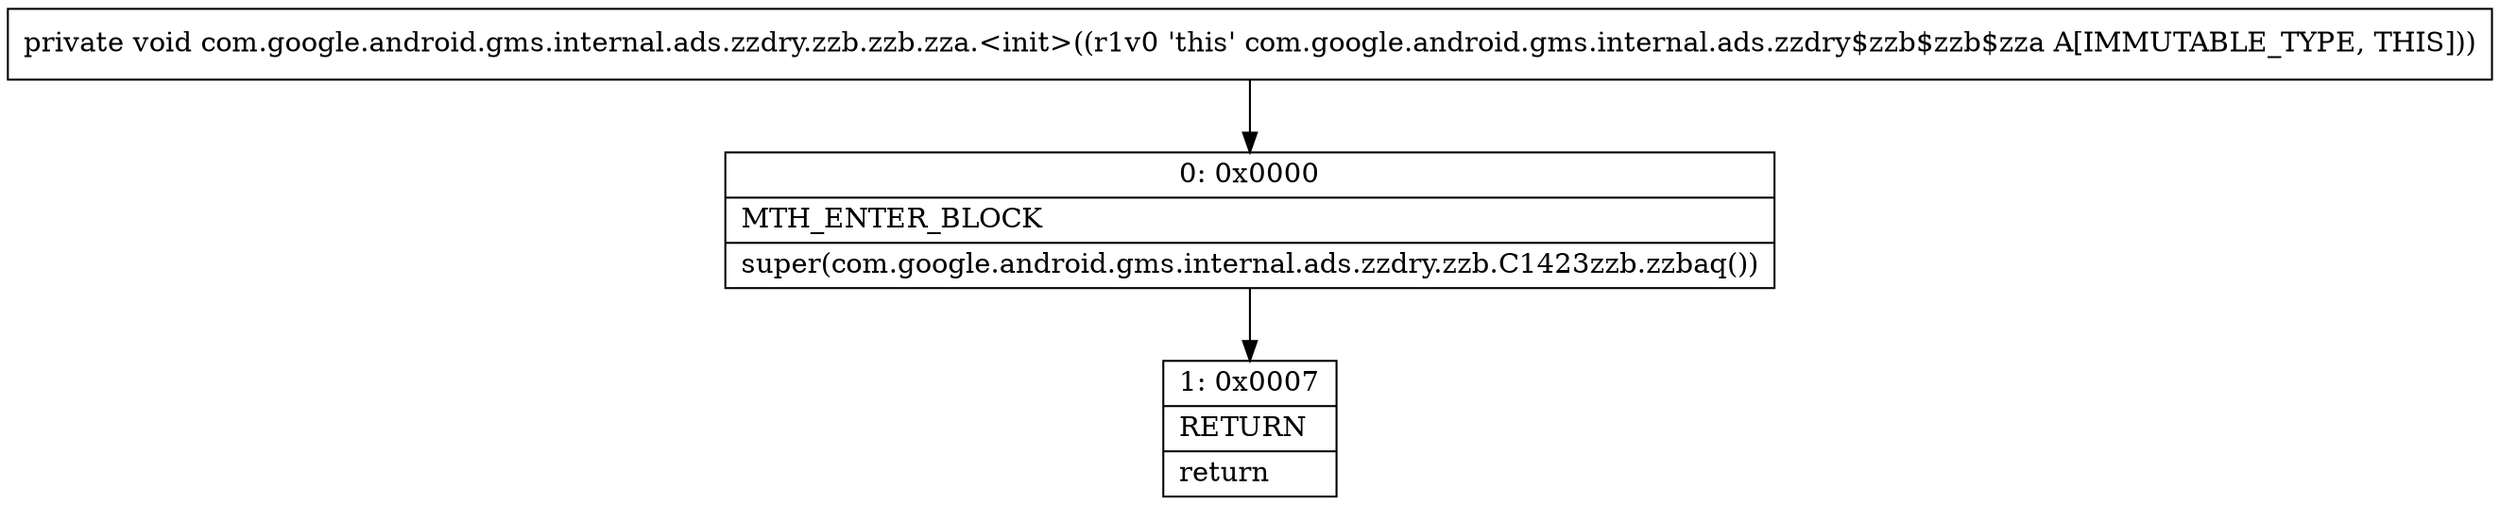 digraph "CFG forcom.google.android.gms.internal.ads.zzdry.zzb.zzb.zza.\<init\>()V" {
Node_0 [shape=record,label="{0\:\ 0x0000|MTH_ENTER_BLOCK\l|super(com.google.android.gms.internal.ads.zzdry.zzb.C1423zzb.zzbaq())\l}"];
Node_1 [shape=record,label="{1\:\ 0x0007|RETURN\l|return\l}"];
MethodNode[shape=record,label="{private void com.google.android.gms.internal.ads.zzdry.zzb.zzb.zza.\<init\>((r1v0 'this' com.google.android.gms.internal.ads.zzdry$zzb$zzb$zza A[IMMUTABLE_TYPE, THIS])) }"];
MethodNode -> Node_0;
Node_0 -> Node_1;
}

